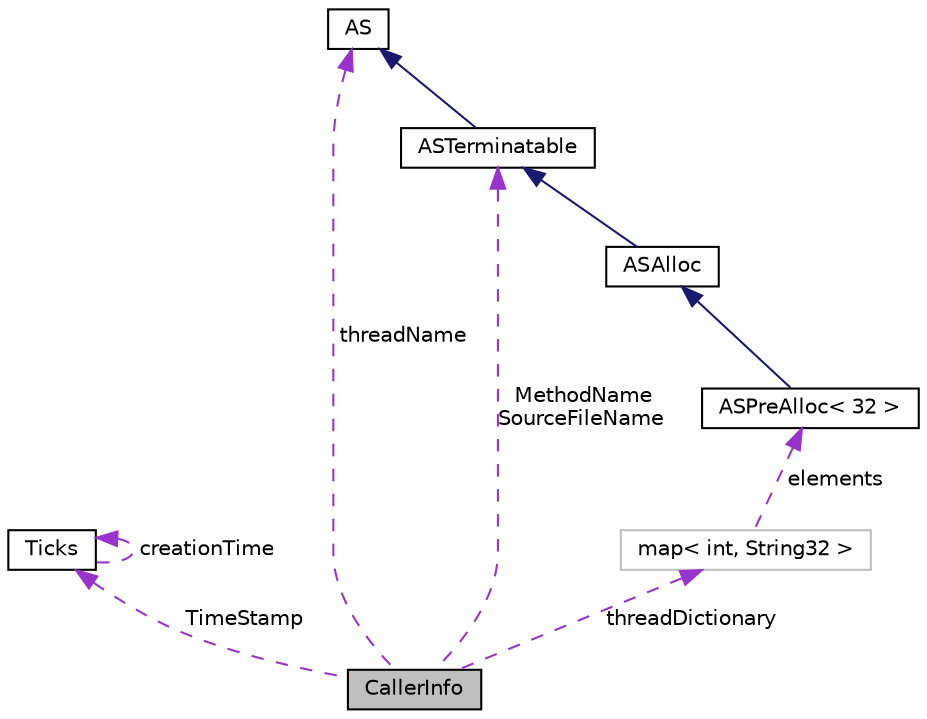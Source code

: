 digraph "CallerInfo"
{
  edge [fontname="Helvetica",fontsize="10",labelfontname="Helvetica",labelfontsize="10"];
  node [fontname="Helvetica",fontsize="10",shape=record];
  Node1 [label="CallerInfo",height=0.2,width=0.4,color="black", fillcolor="grey75", style="filled", fontcolor="black"];
  Node2 -> Node1 [dir="back",color="darkorchid3",fontsize="10",style="dashed",label=" TimeStamp" ,fontname="Helvetica"];
  Node2 [label="Ticks",height=0.2,width=0.4,color="black", fillcolor="white", style="filled",URL="$classaworx_1_1lib_1_1time_1_1Ticks.html"];
  Node2 -> Node2 [dir="back",color="darkorchid3",fontsize="10",style="dashed",label=" creationTime" ,fontname="Helvetica"];
  Node3 -> Node1 [dir="back",color="darkorchid3",fontsize="10",style="dashed",label=" threadDictionary" ,fontname="Helvetica"];
  Node3 [label="map\< int, String32 \>",height=0.2,width=0.4,color="grey75", fillcolor="white", style="filled"];
  Node4 -> Node3 [dir="back",color="darkorchid3",fontsize="10",style="dashed",label=" elements" ,fontname="Helvetica"];
  Node4 [label="ASPreAlloc\< 32 \>",height=0.2,width=0.4,color="black", fillcolor="white", style="filled",URL="$classaworx_1_1lib_1_1strings_1_1ASPreAlloc.html"];
  Node5 -> Node4 [dir="back",color="midnightblue",fontsize="10",style="solid",fontname="Helvetica"];
  Node5 [label="ASAlloc",height=0.2,width=0.4,color="black", fillcolor="white", style="filled",URL="$classaworx_1_1lib_1_1strings_1_1ASAlloc.html"];
  Node6 -> Node5 [dir="back",color="midnightblue",fontsize="10",style="solid",fontname="Helvetica"];
  Node6 [label="ASTerminatable",height=0.2,width=0.4,color="black", fillcolor="white", style="filled",URL="$classaworx_1_1lib_1_1strings_1_1ASTerminatable.html"];
  Node7 -> Node6 [dir="back",color="midnightblue",fontsize="10",style="solid",fontname="Helvetica"];
  Node7 [label="AS",height=0.2,width=0.4,color="black", fillcolor="white", style="filled",URL="$classaworx_1_1lib_1_1strings_1_1AS.html"];
  Node6 -> Node1 [dir="back",color="darkorchid3",fontsize="10",style="dashed",label=" MethodName\nSourceFileName" ,fontname="Helvetica"];
  Node7 -> Node1 [dir="back",color="darkorchid3",fontsize="10",style="dashed",label=" threadName" ,fontname="Helvetica"];
}
